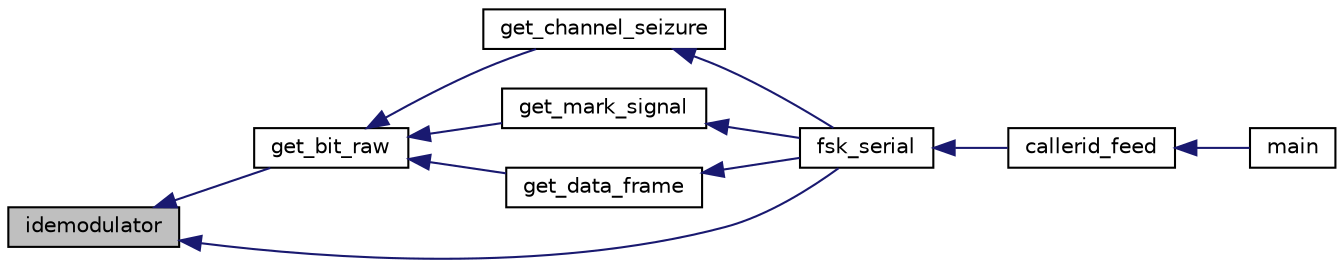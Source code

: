 digraph "idemodulator"
{
  edge [fontname="Helvetica",fontsize="10",labelfontname="Helvetica",labelfontsize="10"];
  node [fontname="Helvetica",fontsize="10",shape=record];
  rankdir="LR";
  Node1 [label="idemodulator",height=0.2,width=0.4,color="black", fillcolor="grey75", style="filled", fontcolor="black"];
  Node1 -> Node2 [dir="back",color="midnightblue",fontsize="10",style="solid",fontname="Helvetica"];
  Node2 [label="get_bit_raw",height=0.2,width=0.4,color="black", fillcolor="white", style="filled",URL="$fskmodem_8c.html#a352dc6016a3e45d7f3573d4cb08c1927",tooltip="Get a single bit of FSK signal. "];
  Node2 -> Node3 [dir="back",color="midnightblue",fontsize="10",style="solid",fontname="Helvetica"];
  Node3 [label="get_channel_seizure",height=0.2,width=0.4,color="black", fillcolor="white", style="filled",URL="$fskmodem_8c.html#a6ed86518cd99a7ea692c11a396ef2722",tooltip="Detecting channel seizure signal. "];
  Node3 -> Node4 [dir="back",color="midnightblue",fontsize="10",style="solid",fontname="Helvetica"];
  Node4 [label="fsk_serial",height=0.2,width=0.4,color="black", fillcolor="white", style="filled",URL="$fskmodem_8h.html#a6315165519388f15eccffd8103769ee3",tooltip="Retrieve a serial byte into outbyte. "];
  Node4 -> Node5 [dir="back",color="midnightblue",fontsize="10",style="solid",fontname="Helvetica"];
  Node5 [label="callerid_feed",height=0.2,width=0.4,color="black", fillcolor="white", style="filled",URL="$ciddeco_8h.html#a064fa3b055fb52a7dac2cbed7c63a5f8",tooltip="Read samples into the state machine. "];
  Node5 -> Node6 [dir="back",color="midnightblue",fontsize="10",style="solid",fontname="Helvetica"];
  Node6 [label="main",height=0.2,width=0.4,color="black", fillcolor="white", style="filled",URL="$ciddeco_8c.html#a0ddf1224851353fc92bfbff6f499fa97",tooltip="Demodulate Caller ID. "];
  Node2 -> Node7 [dir="back",color="midnightblue",fontsize="10",style="solid",fontname="Helvetica"];
  Node7 [label="get_mark_signal",height=0.2,width=0.4,color="black", fillcolor="white", style="filled",URL="$fskmodem_8c.html#a355770a7620fc3d37477ba433579504c",tooltip="Detecting Mark signal. "];
  Node7 -> Node4 [dir="back",color="midnightblue",fontsize="10",style="solid",fontname="Helvetica"];
  Node2 -> Node8 [dir="back",color="midnightblue",fontsize="10",style="solid",fontname="Helvetica"];
  Node8 [label="get_data_frame",height=0.2,width=0.4,color="black", fillcolor="white", style="filled",URL="$fskmodem_8c.html#a3589b6f2cd9585fe74361841da0de198",tooltip="Get the data frame. "];
  Node8 -> Node4 [dir="back",color="midnightblue",fontsize="10",style="solid",fontname="Helvetica"];
  Node1 -> Node4 [dir="back",color="midnightblue",fontsize="10",style="solid",fontname="Helvetica"];
}
